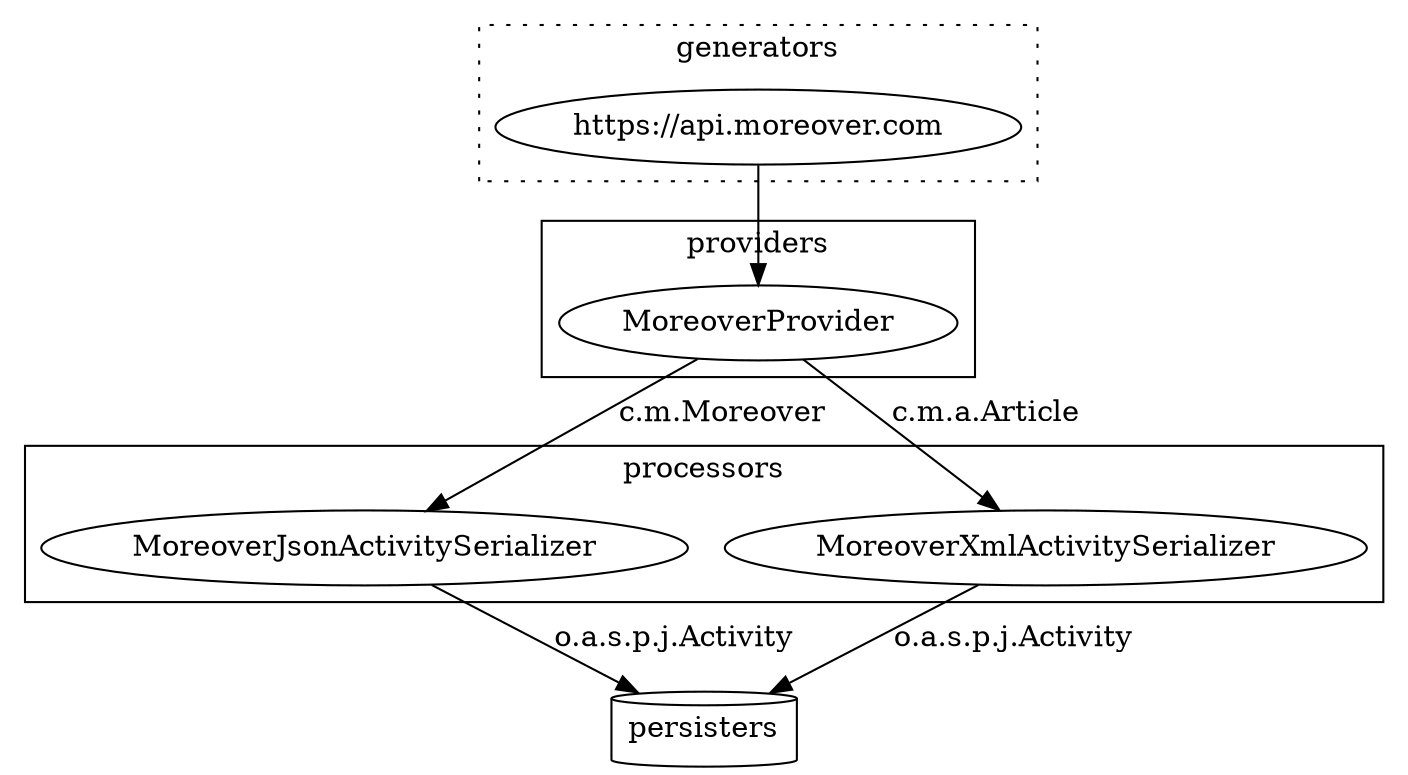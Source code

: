 /*
 * Licensed to the Apache Software Foundation (ASF) under one
 * or more contributor license agreements.  See the NOTICE file
 * distributed with this work for additional information
 * regarding copyright ownership.  The ASF licenses this file
 * to you under the Apache License, Version 2.0 (the
 * "License"); you may not use this file except in compliance
 * with the License.  You may obtain a copy of the License at
 *
 *   http://www.apache.org/licenses/LICENSE-2.0
 *
 * Unless required by applicable law or agreed to in writing,
 * software distributed under the License is distributed on an
 * "AS IS" BASIS, WITHOUT WARRANTIES OR CONDITIONS OF ANY
 * KIND, either express or implied.  See the License for the
 * specific language governing permissions and limitations
 * under the License.
 */
digraph g {

  graph [compound = true];

  //presentation
  splines = true;
  overlap = false;
  rankdir = TB;

  subgraph cluster_generators {
    label="generators";
    style="dotted";
    generators_moreover [label="https://api.moreover.com"]
  }

  subgraph cluster_providers {
    label="providers";
      providers_moreover [label="MoreoverProvider"]
  }

  subgraph cluster_processors {
    label="processors";
    processors_moreover_jsonconverter [label="MoreoverJsonActivitySerializer"]
    processors_moreover_xmlconverter [label="MoreoverXmlActivitySerializer"]
  }

  persisters [label="persisters", shape="cylinder"];

  generators_moreover -> providers_moreover
  providers_moreover -> processors_moreover_jsonconverter [label="c.m.Moreover"]
  providers_moreover -> processors_moreover_xmlconverter [label="c.m.a.Article"]

  processors_moreover_jsonconverter -> persisters [label="o.a.s.p.j.Activity"]
  processors_moreover_xmlconverter -> persisters [label="o.a.s.p.j.Activity"]

}

